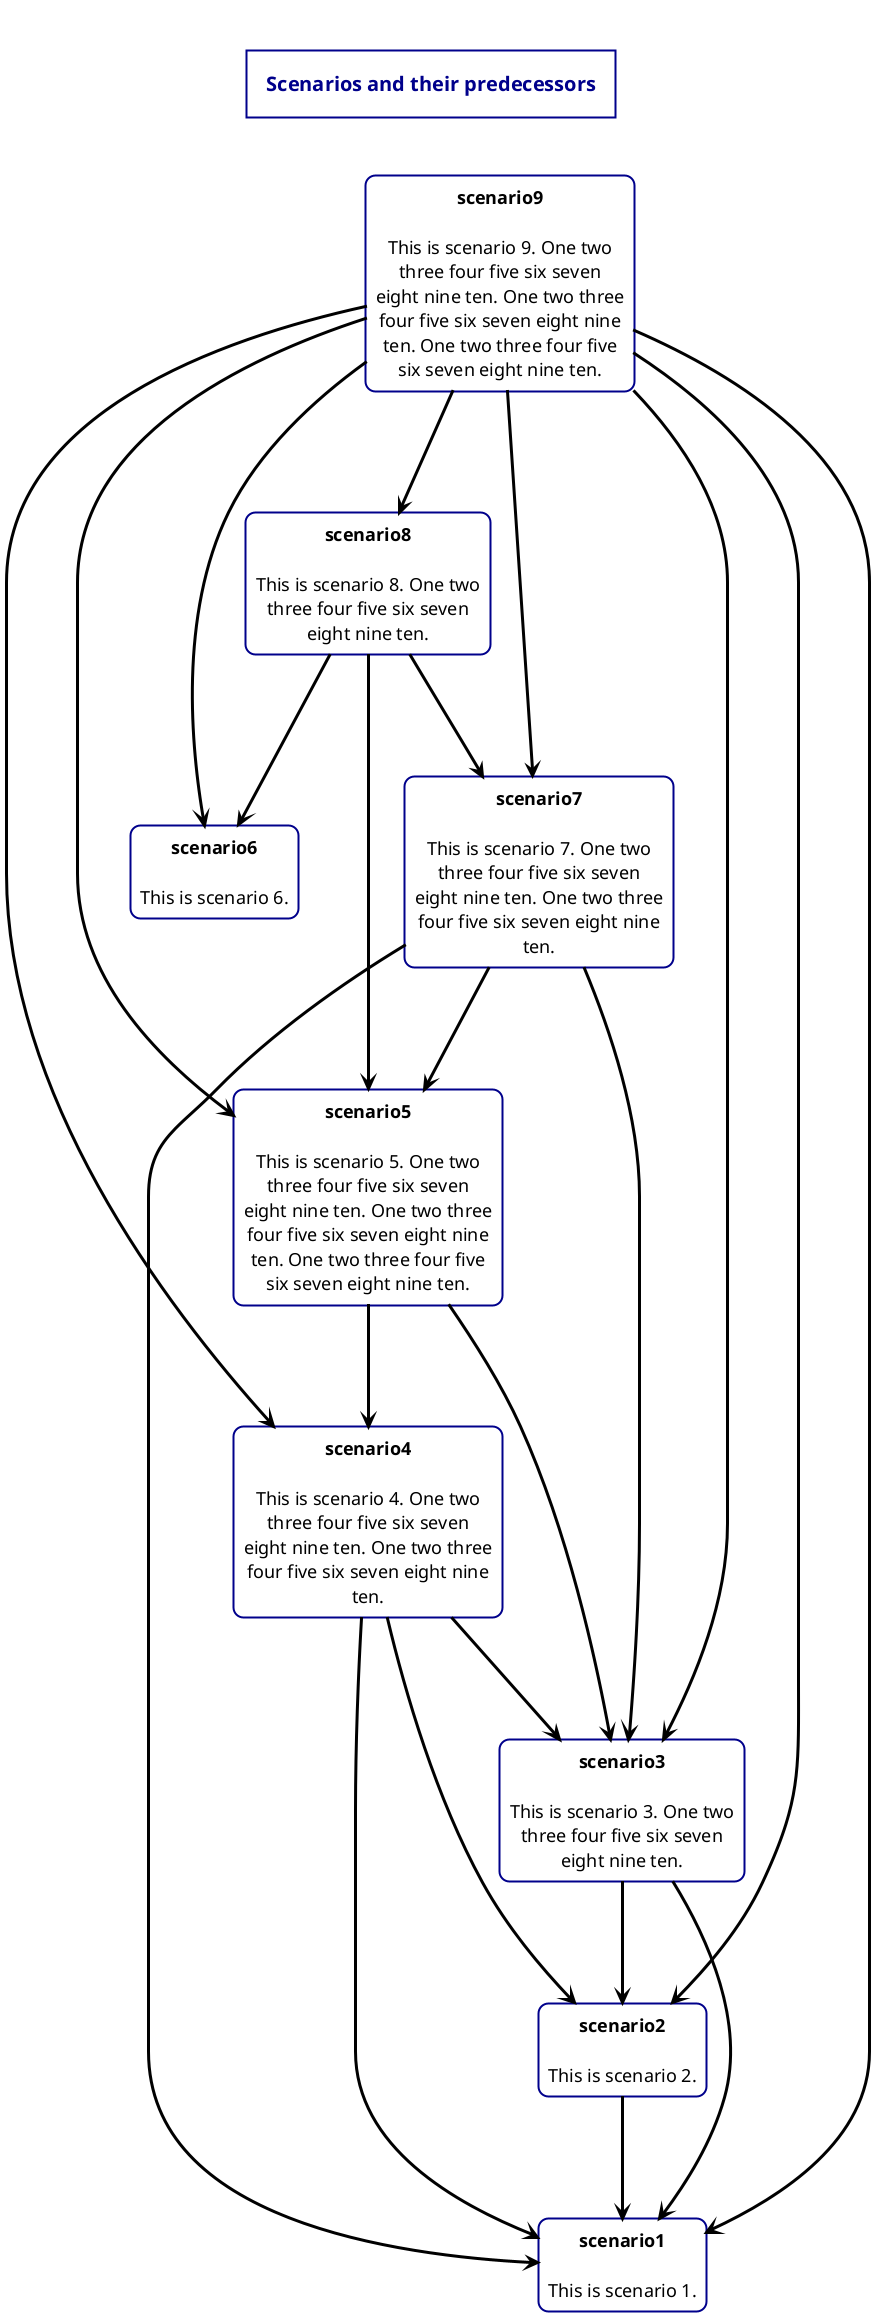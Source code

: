 @startuml scenarios

<style>
    Shadowing false
    Rectangle {
        BackgroundColor cornsilk
        FontSize 18
        FontStyle normal
        HorizontalAlignment left
        LineColor black
        LineThickness 3
        RoundCorner 20
    }
    Arrow {
        LineColor black
        LineThickness 3
    }
    Title {
        BackgroundColor white
        FontColor darkblue
        FontSize 20
        FontStyle bold
        HorizontalAlignment center
        LineColor darkblue
        LineThickness 2
        Margin 50
        Padding 20
    }
</style>


title Scenarios and their predecessors

rectangle "<b>scenario1</b>\n\nThis is scenario 1." as scenario1
rectangle "<b>scenario2</b>\n\nThis is scenario 2." as scenario2
rectangle "<b>scenario3</b>\n\nThis is scenario 3. One two\nthree four five six seven\neight nine ten." as scenario3
rectangle "<b>scenario4</b>\n\nThis is scenario 4. One two\nthree four five six seven\neight nine ten. One two three\nfour five six seven eight nine\nten." as scenario4
rectangle "<b>scenario5</b>\n\nThis is scenario 5. One two\nthree four five six seven\neight nine ten. One two three\nfour five six seven eight nine\nten. One two three four five\nsix seven eight nine ten." as scenario5
rectangle "<b>scenario6</b>\n\nThis is scenario 6." as scenario6
rectangle "<b>scenario7</b>\n\nThis is scenario 7. One two\nthree four five six seven\neight nine ten. One two three\nfour five six seven eight nine\nten." as scenario7
rectangle "<b>scenario8</b>\n\nThis is scenario 8. One two\nthree four five six seven\neight nine ten." as scenario8
rectangle "<b>scenario9</b>\n\nThis is scenario 9. One two\nthree four five six seven\neight nine ten. One two three\nfour five six seven eight nine\nten. One two three four five\nsix seven eight nine ten." as scenario9

scenario2 ---> scenario1
scenario3 ---> scenario1
scenario3 ---> scenario2
scenario4 ---> scenario1
scenario4 ---> scenario2
scenario4 ---> scenario3
scenario5 ---> scenario3
scenario5 ---> scenario4
scenario7 ---> scenario1
scenario7 ---> scenario3
scenario7 ---> scenario5
scenario8 ---> scenario5
scenario8 ---> scenario6
scenario8 ---> scenario7
scenario9 ---> scenario1
scenario9 ---> scenario2
scenario9 ---> scenario3
scenario9 ---> scenario4
scenario9 ---> scenario5
scenario9 ---> scenario6
scenario9 ---> scenario7
scenario9 ---> scenario8

@enduml

